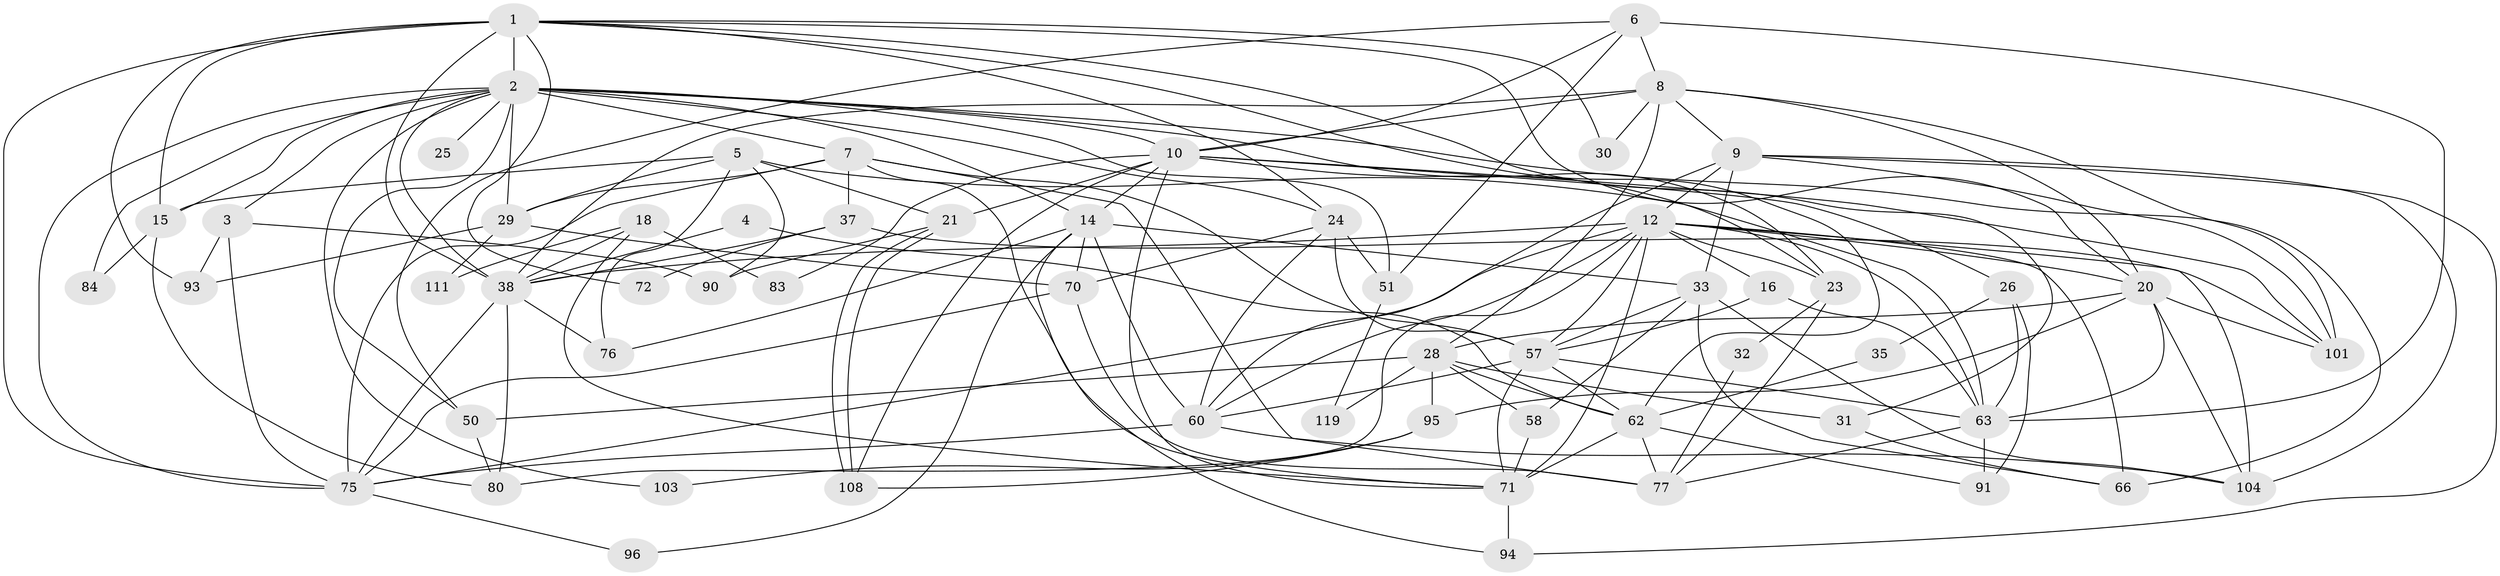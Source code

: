 // original degree distribution, {4: 0.31092436974789917, 5: 0.21008403361344538, 3: 0.21008403361344538, 2: 0.15126050420168066, 6: 0.06722689075630252, 7: 0.03361344537815126, 8: 0.01680672268907563}
// Generated by graph-tools (version 1.1) at 2025/14/03/09/25 04:14:50]
// undirected, 59 vertices, 155 edges
graph export_dot {
graph [start="1"]
  node [color=gray90,style=filled];
  1 [super="+22"];
  2 [super="+47+89+54+59"];
  3 [super="+67"];
  4;
  5 [super="+11"];
  6 [super="+13"];
  7 [super="+114+41"];
  8 [super="+61+110"];
  9 [super="+82"];
  10 [super="+53"];
  12 [super="+52+44"];
  14 [super="+17+27"];
  15 [super="+19"];
  16;
  18;
  20 [super="+46+100+81"];
  21 [super="+36"];
  23 [super="+107"];
  24 [super="+40"];
  25;
  26;
  28 [super="+115+45"];
  29 [super="+34"];
  30;
  31;
  32;
  33 [super="+65+39"];
  35;
  37 [super="+55"];
  38 [super="+49"];
  50;
  51;
  57 [super="+92+74"];
  58;
  60 [super="+85"];
  62 [super="+87+106"];
  63 [super="+79"];
  66;
  70;
  71 [super="+97"];
  72;
  75 [super="+113"];
  76 [super="+105"];
  77;
  80;
  83;
  84;
  90;
  91;
  93;
  94;
  95;
  96;
  101;
  103;
  104;
  108;
  111;
  119;
  1 -- 2 [weight=3];
  1 -- 62;
  1 -- 38;
  1 -- 72;
  1 -- 75;
  1 -- 15;
  1 -- 20;
  1 -- 24;
  1 -- 93 [weight=2];
  1 -- 30;
  1 -- 31;
  2 -- 66;
  2 -- 84;
  2 -- 24;
  2 -- 25 [weight=2];
  2 -- 3;
  2 -- 7;
  2 -- 103;
  2 -- 75;
  2 -- 14;
  2 -- 50;
  2 -- 29;
  2 -- 51;
  2 -- 15;
  2 -- 10 [weight=2];
  2 -- 38;
  2 -- 23;
  3 -- 93;
  3 -- 90;
  3 -- 75;
  4 -- 62;
  4 -- 38;
  5 -- 21;
  5 -- 90;
  5 -- 63;
  5 -- 76;
  5 -- 29;
  5 -- 15;
  6 -- 51;
  6 -- 8 [weight=2];
  6 -- 50;
  6 -- 10;
  6 -- 63;
  7 -- 37 [weight=3];
  7 -- 29;
  7 -- 75;
  7 -- 77;
  7 -- 71;
  7 -- 57 [weight=2];
  8 -- 30;
  8 -- 101;
  8 -- 28 [weight=2];
  8 -- 20;
  8 -- 10;
  8 -- 9;
  8 -- 38;
  9 -- 94;
  9 -- 12;
  9 -- 33;
  9 -- 101;
  9 -- 104;
  9 -- 60;
  10 -- 26;
  10 -- 101;
  10 -- 71 [weight=2];
  10 -- 21 [weight=3];
  10 -- 108;
  10 -- 14;
  10 -- 83;
  10 -- 23;
  12 -- 66;
  12 -- 38 [weight=4];
  12 -- 71 [weight=3];
  12 -- 104;
  12 -- 75;
  12 -- 16;
  12 -- 20;
  12 -- 63;
  12 -- 80;
  12 -- 60;
  12 -- 23;
  12 -- 57;
  14 -- 70;
  14 -- 96;
  14 -- 33;
  14 -- 60;
  14 -- 94;
  14 -- 76;
  15 -- 84 [weight=2];
  15 -- 80;
  16 -- 63;
  16 -- 57;
  18 -- 71;
  18 -- 38;
  18 -- 83;
  18 -- 111;
  20 -- 63;
  20 -- 28 [weight=2];
  20 -- 101;
  20 -- 104;
  20 -- 95;
  21 -- 90;
  21 -- 108;
  21 -- 108;
  23 -- 77;
  23 -- 32;
  24 -- 57;
  24 -- 60 [weight=2];
  24 -- 51;
  24 -- 70;
  26 -- 35;
  26 -- 91;
  26 -- 63;
  28 -- 31;
  28 -- 95;
  28 -- 50;
  28 -- 119;
  28 -- 58;
  28 -- 62;
  29 -- 93;
  29 -- 70;
  29 -- 111;
  31 -- 66;
  32 -- 77;
  33 -- 66;
  33 -- 104;
  33 -- 58;
  33 -- 57;
  35 -- 62;
  37 -- 72;
  37 -- 101;
  37 -- 38;
  38 -- 76;
  38 -- 80;
  38 -- 75;
  50 -- 80;
  51 -- 119;
  57 -- 71;
  57 -- 63;
  57 -- 62;
  57 -- 60;
  58 -- 71;
  60 -- 104;
  60 -- 75;
  62 -- 91;
  62 -- 77;
  62 -- 71;
  63 -- 77;
  63 -- 91;
  70 -- 75;
  70 -- 77;
  71 -- 94;
  75 -- 96;
  95 -- 103;
  95 -- 108;
}
